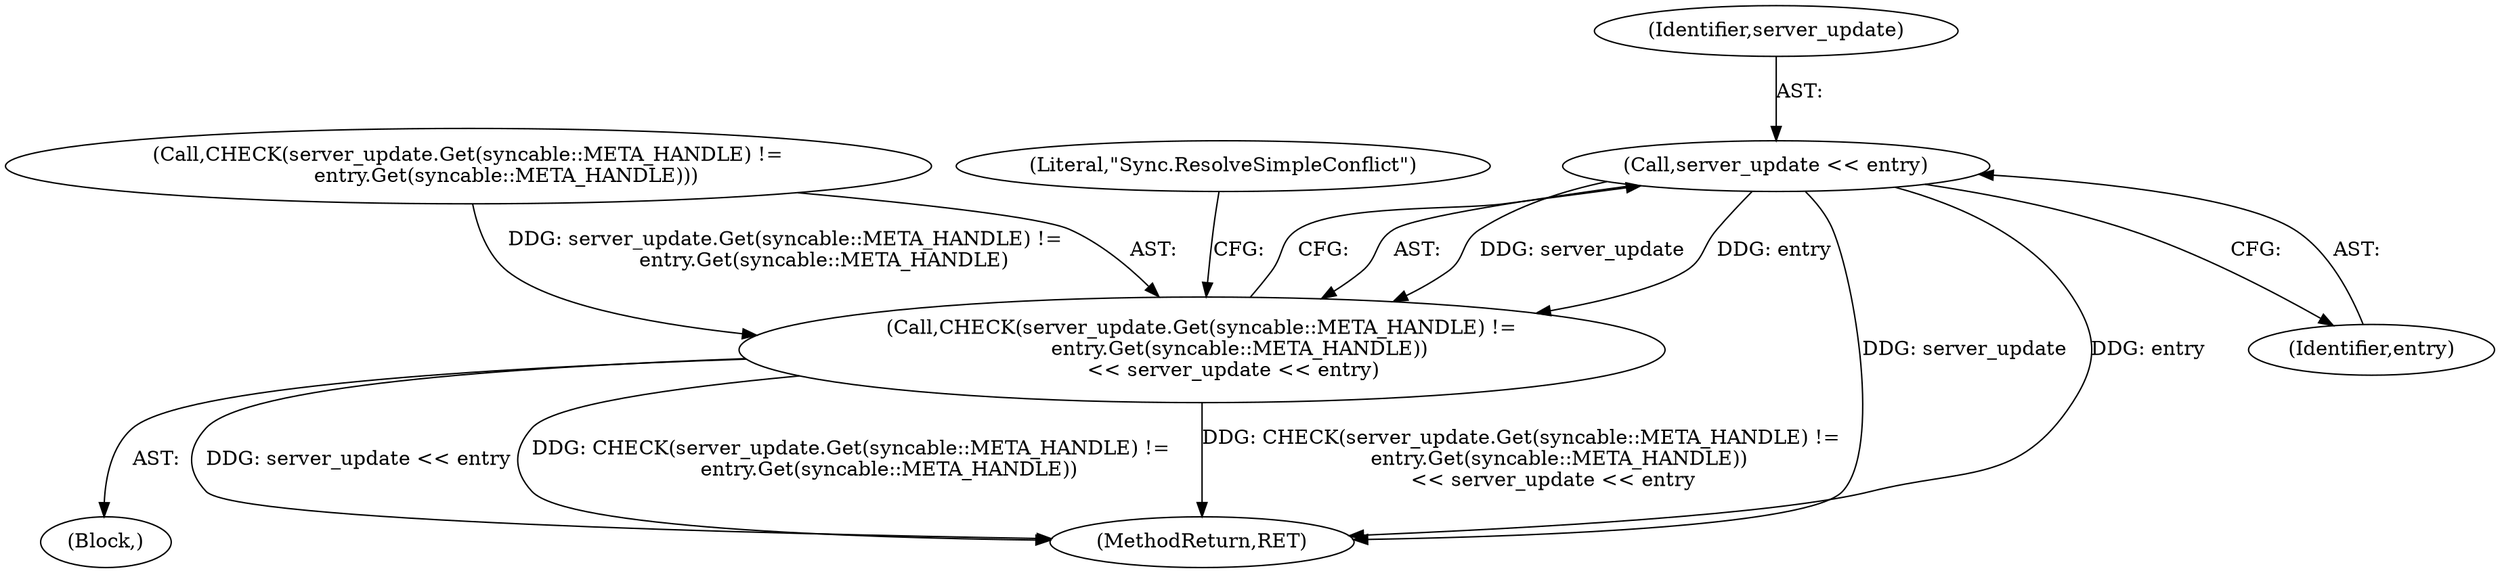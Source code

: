 digraph "0_Chrome_fcd3a7a671ecf2d5f46ea34787d27507a914d2f5_5@API" {
"1000508" [label="(Call,server_update << entry)"];
"1000501" [label="(Call,CHECK(server_update.Get(syncable::META_HANDLE) !=\n            entry.Get(syncable::META_HANDLE))\n          << server_update << entry)"];
"1000501" [label="(Call,CHECK(server_update.Get(syncable::META_HANDLE) !=\n            entry.Get(syncable::META_HANDLE))\n          << server_update << entry)"];
"1000508" [label="(Call,server_update << entry)"];
"1000517" [label="(MethodReturn,RET)"];
"1000509" [label="(Identifier,server_update)"];
"1000502" [label="(Call,CHECK(server_update.Get(syncable::META_HANDLE) !=\n            entry.Get(syncable::META_HANDLE)))"];
"1000510" [label="(Identifier,entry)"];
"1000512" [label="(Literal,\"Sync.ResolveSimpleConflict\")"];
"1000493" [label="(Block,)"];
"1000508" -> "1000501"  [label="AST: "];
"1000508" -> "1000510"  [label="CFG: "];
"1000509" -> "1000508"  [label="AST: "];
"1000510" -> "1000508"  [label="AST: "];
"1000501" -> "1000508"  [label="CFG: "];
"1000508" -> "1000517"  [label="DDG: server_update"];
"1000508" -> "1000517"  [label="DDG: entry"];
"1000508" -> "1000501"  [label="DDG: server_update"];
"1000508" -> "1000501"  [label="DDG: entry"];
"1000501" -> "1000493"  [label="AST: "];
"1000502" -> "1000501"  [label="AST: "];
"1000512" -> "1000501"  [label="CFG: "];
"1000501" -> "1000517"  [label="DDG: CHECK(server_update.Get(syncable::META_HANDLE) !=\n            entry.Get(syncable::META_HANDLE))"];
"1000501" -> "1000517"  [label="DDG: CHECK(server_update.Get(syncable::META_HANDLE) !=\n            entry.Get(syncable::META_HANDLE))\n          << server_update << entry"];
"1000501" -> "1000517"  [label="DDG: server_update << entry"];
"1000502" -> "1000501"  [label="DDG: server_update.Get(syncable::META_HANDLE) !=\n            entry.Get(syncable::META_HANDLE)"];
}
